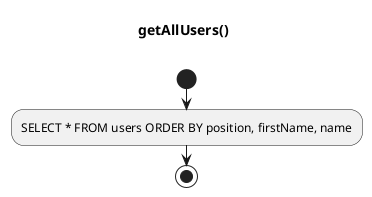 @startuml
title getAllUsers() \n
start
:SELECT * FROM users ORDER BY position, firstName, name;
stop
@enduml